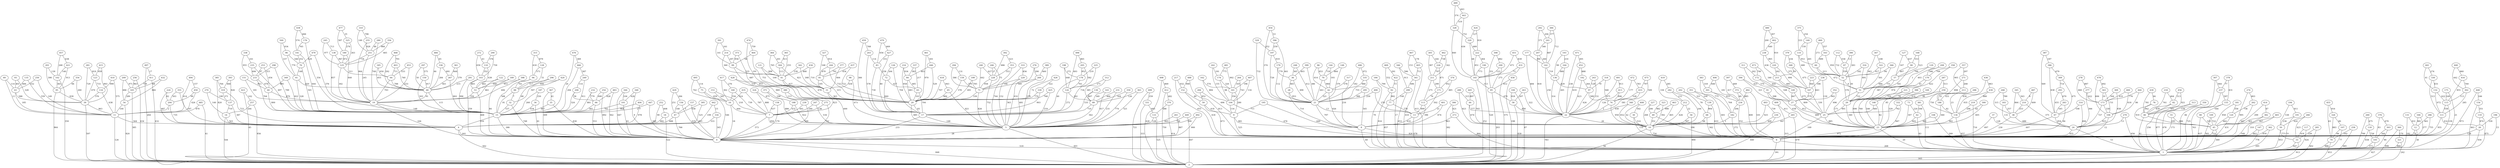 strict graph G {
0;
1;
2;
4;
5;
6;
7;
8;
9;
10;
11;
12;
13;
14;
15;
16;
17;
18;
19;
20;
21;
22;
23;
24;
25;
26;
27;
28;
29;
30;
31;
32;
33;
34;
35;
36;
37;
38;
39;
40;
41;
42;
43;
44;
45;
46;
47;
48;
49;
50;
51;
52;
53;
54;
55;
56;
57;
58;
59;
60;
61;
62;
63;
64;
65;
66;
67;
68;
69;
70;
71;
72;
73;
74;
75;
76;
77;
78;
79;
80;
81;
82;
83;
84;
85;
86;
87;
88;
89;
90;
91;
92;
93;
94;
95;
96;
97;
98;
99;
100;
101;
102;
103;
104;
105;
106;
107;
108;
109;
110;
111;
112;
113;
114;
115;
116;
117;
118;
119;
120;
121;
122;
123;
124;
125;
126;
127;
128;
129;
130;
131;
132;
133;
134;
135;
136;
137;
138;
139;
140;
141;
142;
143;
144;
145;
146;
147;
148;
149;
150;
151;
152;
153;
154;
155;
156;
157;
158;
159;
160;
161;
162;
163;
164;
165;
166;
167;
168;
169;
170;
171;
172;
173;
174;
175;
176;
177;
178;
179;
180;
181;
182;
183;
184;
185;
186;
187;
188;
189;
190;
191;
192;
193;
194;
195;
196;
197;
198;
199;
200;
201;
202;
203;
204;
205;
206;
207;
208;
209;
210;
211;
212;
213;
214;
215;
216;
217;
218;
219;
220;
221;
222;
223;
224;
225;
226;
227;
228;
229;
230;
231;
232;
233;
234;
235;
236;
237;
238;
239;
240;
241;
242;
243;
244;
245;
246;
247;
248;
249;
250;
251;
252;
253;
254;
255;
256;
257;
258;
259;
260;
261;
262;
263;
264;
265;
266;
267;
268;
269;
270;
271;
272;
273;
274;
275;
276;
277;
278;
279;
280;
281;
282;
283;
284;
285;
286;
287;
288;
289;
290;
291;
292;
293;
294;
295;
296;
297;
298;
299;
300;
301;
302;
303;
304;
305;
306;
307;
308;
309;
310;
311;
312;
313;
314;
315;
316;
317;
318;
319;
320;
321;
322;
323;
324;
325;
326;
327;
328;
329;
330;
331;
332;
333;
334;
335;
336;
337;
338;
339;
340;
341;
342;
343;
344;
345;
346;
347;
348;
349;
350;
351;
352;
353;
354;
355;
356;
357;
358;
359;
360;
361;
362;
363;
364;
365;
366;
367;
368;
369;
370;
371;
372;
373;
374;
375;
376;
377;
378;
379;
380;
381;
382;
383;
384;
385;
386;
387;
388;
389;
390;
391;
392;
393;
394;
395;
396;
397;
398;
399;
400;
401;
402;
403;
404;
405;
406;
407;
408;
409;
410;
411;
412;
413;
414;
415;
416;
417;
418;
419;
420;
421;
422;
423;
424;
425;
426;
427;
428;
429;
430;
431;
432;
433;
434;
435;
436;
437;
438;
439;
440;
441;
442;
443;
444;
445;
446;
447;
448;
449;
450;
451;
452;
453;
454;
455;
456;
457;
458;
459;
460;
461;
462;
463;
464;
465;
466;
467;
468;
469;
470;
471;
472;
473;
474;
475;
476;
477;
478;
479;
480;
481;
482;
483;
484;
485;
486;
487;
488;
489;
490;
491;
492;
493;
494;
495;
496;
497;
498;
499;
500;
45 -- 1  [label=369];
82 -- 1  [label=256];
109 -- 1  [label=583];
476 -- 466  [label=369];
465 -- 45  [label=667];
445 -- 10  [label=502];
126 -- 72  [label=264];
178 -- 124  [label=761];
297 -- 48  [label=50];
81 -- 20  [label=315];
6 -- 1  [label=268];
449 -- 5  [label=728];
446 -- 84  [label=403];
449 -- 2  [label=647];
62 -- 1  [label=83];
65 -- 5  [label=821];
209 -- 165  [label=971];
245 -- 125  [label=977];
1 -- 2  [label=163];
305 -- 226  [label=164];
376 -- 105  [label=83];
64 -- 19  [label=793];
288 -- 134  [label=23];
438 -- 141  [label=574];
74 -- 10  [label=950];
287 -- 259  [label=513];
311 -- 172  [label=202];
306 -- 1  [label=382];
460 -- 163  [label=557];
383 -- 182  [label=775];
207 -- 22  [label=818];
337 -- 63  [label=217];
281 -- 123  [label=819];
333 -- 5  [label=152];
266 -- 50  [label=924];
33 -- 1  [label=647];
175 -- 115  [label=169];
99 -- 41  [label=535];
8 -- 6  [label=826];
455 -- 79  [label=63];
474 -- 20  [label=191];
250 -- 11  [label=149];
302 -- 115  [label=113];
90 -- 29  [label=541];
132 -- 115  [label=622];
70 -- 42  [label=960];
428 -- 275  [label=969];
469 -- 422  [label=291];
159 -- 71  [label=379];
461 -- 446  [label=501];
473 -- 149  [label=340];
127 -- 90  [label=637];
442 -- 334  [label=15];
290 -- 103  [label=759];
237 -- 1  [label=725];
464 -- 99  [label=58];
234 -- 182  [label=206];
170 -- 29  [label=974];
193 -- 164  [label=210];
415 -- 123  [label=959];
436 -- 430  [label=963];
414 -- 382  [label=67];
322 -- 52  [label=417];
296 -- 88  [label=517];
151 -- 19  [label=181];
401 -- 13  [label=21];
212 -- 10  [label=626];
26 -- 1  [label=930];
59 -- 9  [label=418];
40 -- 15  [label=800];
106 -- 6  [label=12];
201 -- 102  [label=139];
43 -- 11  [label=185];
38 -- 24  [label=686];
29 -- 23  [label=340];
195 -- 6  [label=649];
436 -- 134  [label=839];
437 -- 20  [label=722];
237 -- 155  [label=597];
44 -- 22  [label=577];
314 -- 67  [label=108];
219 -- 134  [label=206];
256 -- 165  [label=963];
402 -- 220  [label=910];
405 -- 341  [label=711];
162 -- 104  [label=884];
380 -- 275  [label=113];
389 -- 269  [label=460];
20 -- 5  [label=685];
20 -- 17  [label=83];
30 -- 10  [label=514];
141 -- 76  [label=352];
54 -- 2  [label=920];
74 -- 22  [label=2];
71 -- 20  [label=339];
205 -- 124  [label=582];
309 -- 67  [label=475];
314 -- 6  [label=494];
289 -- 10  [label=923];
435 -- 7  [label=787];
163 -- 60  [label=899];
81 -- 31  [label=195];
33 -- 2  [label=913];
360 -- 321  [label=170];
484 -- 336  [label=65];
248 -- 21  [label=412];
31 -- 5  [label=600];
327 -- 244  [label=914];
409 -- 2  [label=315];
313 -- 46  [label=481];
267 -- 48  [label=563];
94 -- 88  [label=761];
61 -- 48  [label=820];
299 -- 1  [label=653];
398 -- 53  [label=953];
58 -- 2  [label=839];
97 -- 22  [label=426];
475 -- 433  [label=797];
365 -- 304  [label=611];
250 -- 43  [label=332];
241 -- 207  [label=346];
414 -- 45  [label=299];
355 -- 4  [label=197];
7 -- 0  [label=573];
183 -- 24  [label=131];
448 -- 1  [label=873];
387 -- 386  [label=187];
121 -- 31  [label=109];
87 -- 29  [label=30];
395 -- 47  [label=558];
312 -- 89  [label=385];
115 -- 111  [label=558];
458 -- 2  [label=198];
249 -- 15  [label=911];
27 -- 23  [label=489];
191 -- 50  [label=236];
35 -- 0  [label=830];
419 -- 282  [label=285];
276 -- 269  [label=290];
456 -- 82  [label=513];
462 -- 226  [label=738];
153 -- 7  [label=218];
102 -- 95  [label=383];
135 -- 43  [label=666];
202 -- 68  [label=78];
220 -- 167  [label=994];
320 -- 222  [label=689];
277 -- 24  [label=366];
498 -- 412  [label=869];
89 -- 5  [label=562];
405 -- 1  [label=415];
148 -- 21  [label=370];
234 -- 6  [label=552];
44 -- 10  [label=674];
134 -- 1  [label=457];
264 -- 104  [label=743];
326 -- 79  [label=883];
402 -- 238  [label=640];
440 -- 302  [label=442];
48 -- 15  [label=115];
172 -- 27  [label=548];
197 -- 21  [label=726];
430 -- 219  [label=880];
47 -- 0  [label=766];
73 -- 62  [label=220];
325 -- 180  [label=276];
226 -- 211  [label=707];
411 -- 165  [label=719];
291 -- 15  [label=996];
23 -- 1  [label=20];
190 -- 2  [label=520];
319 -- 4  [label=723];
323 -- 10  [label=392];
468 -- 48  [label=292];
39 -- 2  [label=597];
313 -- 1  [label=877];
61 -- 15  [label=328];
162 -- 161  [label=574];
446 -- 20  [label=529];
127 -- 57  [label=167];
41 -- 20  [label=678];
252 -- 18  [label=408];
363 -- 89  [label=126];
434 -- 41  [label=468];
301 -- 182  [label=764];
36 -- 21  [label=490];
300 -- 134  [label=62];
57 -- 29  [label=387];
388 -- 23  [label=760];
171 -- 13  [label=502];
451 -- 431  [label=839];
120 -- 45  [label=662];
321 -- 2  [label=242];
403 -- 64  [label=711];
452 -- 192  [label=888];
24 -- 6  [label=855];
79 -- 2  [label=853];
360 -- 2  [label=896];
381 -- 62  [label=166];
421 -- 95  [label=913];
48 -- 19  [label=91];
373 -- 99  [label=958];
79 -- 1  [label=888];
172 -- 149  [label=444];
91 -- 27  [label=398];
480 -- 402  [label=307];
458 -- 85  [label=612];
467 -- 405  [label=178];
71 -- 5  [label=826];
10 -- 2  [label=56];
165 -- 54  [label=289];
187 -- 34  [label=250];
422 -- 1  [label=17];
63 -- 20  [label=103];
145 -- 2  [label=252];
199 -- 20  [label=491];
160 -- 7  [label=739];
448 -- 154  [label=166];
64 -- 48  [label=788];
112 -- 87  [label=558];
46 -- 45  [label=195];
115 -- 0  [label=239];
261 -- 5  [label=805];
34 -- 0  [label=81];
16 -- 7  [label=444];
200 -- 145  [label=123];
371 -- 188  [label=196];
158 -- 0  [label=179];
212 -- 56  [label=22];
214 -- 41  [label=360];
499 -- 331  [label=259];
70 -- 21  [label=263];
356 -- 125  [label=465];
179 -- 21  [label=112];
15 -- 4  [label=816];
267 -- 15  [label=802];
457 -- 102  [label=268];
467 -- 341  [label=153];
394 -- 27  [label=321];
111 -- 26  [label=432];
253 -- 233  [label=97];
120 -- 6  [label=431];
56 -- 2  [label=990];
298 -- 233  [label=315];
57 -- 51  [label=751];
372 -- 6  [label=600];
188 -- 5  [label=922];
262 -- 120  [label=736];
434 -- 31  [label=710];
496 -- 205  [label=865];
238 -- 215  [label=636];
222 -- 145  [label=851];
379 -- 167  [label=375];
174 -- 104  [label=88];
254 -- 0  [label=892];
298 -- 15  [label=799];
214 -- 99  [label=297];
21 -- 13  [label=13];
82 -- 46  [label=839];
180 -- 125  [label=872];
178 -- 17  [label=40];
412 -- 370  [label=482];
367 -- 0  [label=309];
417 -- 160  [label=276];
15 -- 0  [label=388];
126 -- 17  [label=704];
159 -- 20  [label=378];
235 -- 15  [label=497];
0 -- 2  [label=848];
413 -- 74  [label=896];
192 -- 22  [label=423];
394 -- 91  [label=425];
381 -- 1  [label=111];
197 -- 179  [label=919];
124 -- 17  [label=272];
59 -- 6  [label=673];
354 -- 39  [label=260];
408 -- 10  [label=42];
9 -- 8  [label=881];
404 -- 15  [label=964];
99 -- 20  [label=953];
410 -- 116  [label=999];
332 -- 6  [label=947];
12 -- 0  [label=74];
95 -- 39  [label=839];
463 -- 49  [label=990];
393 -- 137  [label=926];
352 -- 25  [label=696];
37 -- 24  [label=128];
407 -- 104  [label=116];
382 -- 45  [label=401];
167 -- 25  [label=330];
473 -- 172  [label=740];
100 -- 2  [label=87];
432 -- 54  [label=984];
444 -- 173  [label=776];
73 -- 23  [label=307];
392 -- 228  [label=686];
386 -- 309  [label=679];
302 -- 111  [label=285];
204 -- 11  [label=2];
188 -- 7  [label=432];
459 -- 17  [label=366];
107 -- 79  [label=66];
361 -- 48  [label=379];
130 -- 17  [label=535];
249 -- 206  [label=114];
286 -- 0  [label=755];
295 -- 21  [label=388];
50 -- 33  [label=773];
483 -- 66  [label=628];
432 -- 165  [label=68];
393 -- 319  [label=466];
203 -- 83  [label=114];
500 -- 96  [label=934];
105 -- 1  [label=373];
491 -- 22  [label=875];
60 -- 52  [label=213];
216 -- 20  [label=958];
108 -- 1  [label=309];
447 -- 15  [label=277];
138 -- 125  [label=967];
332 -- 25  [label=762];
396 -- 21  [label=461];
447 -- 0  [label=360];
476 -- 15  [label=20];
258 -- 79  [label=162];
50 -- 1  [label=953];
333 -- 229  [label=656];
382 -- 1  [label=168];
440 -- 416  [label=960];
424 -- 320  [label=127];
53 -- 19  [label=356];
142 -- 136  [label=719];
480 -- 238  [label=200];
26 -- 0  [label=128];
482 -- 234  [label=885];
346 -- 341  [label=596];
56 -- 10  [label=587];
119 -- 26  [label=974];
196 -- 0  [label=15];
293 -- 67  [label=455];
494 -- 450  [label=157];
244 -- 81  [label=879];
273 -- 1  [label=864];
218 -- 46  [label=761];
284 -- 9  [label=496];
397 -- 372  [label=469];
291 -- 48  [label=215];
385 -- 319  [label=764];
344 -- 0  [label=647];
121 -- 41  [label=908];
75 -- 16  [label=659];
68 -- 10  [label=68];
337 -- 84  [label=382];
194 -- 50  [label=538];
67 -- 6  [label=607];
386 -- 67  [label=838];
110 -- 103  [label=352];
270 -- 137  [label=199];
265 -- 2  [label=479];
164 -- 22  [label=265];
98 -- 5  [label=673];
42 -- 21  [label=321];
220 -- 215  [label=302];
210 -- 38  [label=253];
201 -- 95  [label=398];
29 -- 25  [label=901];
373 -- 20  [label=687];
389 -- 5  [label=279];
215 -- 167  [label=685];
484 -- 48  [label=46];
376 -- 303  [label=479];
498 -- 2  [label=428];
179 -- 36  [label=779];
140 -- 114  [label=159];
275 -- 7  [label=138];
173 -- 24  [label=727];
252 -- 4  [label=90];
122 -- 53  [label=462];
466 -- 249  [label=587];
441 -- 132  [label=41];
342 -- 31  [label=308];
357 -- 213  [label=905];
139 -- 68  [label=904];
105 -- 2  [label=827];
83 -- 72  [label=258];
114 -- 60  [label=953];
362 -- 2  [label=295];
366 -- 29  [label=984];
422 -- 92  [label=15];
18 -- 2  [label=522];
170 -- 51  [label=41];
293 -- 283  [label=670];
470 -- 83  [label=656];
418 -- 20  [label=707];
278 -- 277  [label=887];
143 -- 89  [label=349];
255 -- 19  [label=964];
457 -- 421  [label=638];
208 -- 170  [label=398];
140 -- 52  [label=265];
187 -- 15  [label=260];
265 -- 10  [label=447];
283 -- 67  [label=545];
308 -- 85  [label=351];
431 -- 2  [label=575];
39 -- 11  [label=963];
84 -- 20  [label=683];
294 -- 71  [label=586];
451 -- 145  [label=671];
133 -- 5  [label=128];
493 -- 10  [label=925];
28 -- 21  [label=953];
304 -- 31  [label=821];
426 -- 339  [label=322];
150 -- 48  [label=917];
229 -- 71  [label=146];
330 -- 132  [label=631];
263 -- 22  [label=322];
370 -- 133  [label=588];
122 -- 19  [label=861];
130 -- 89  [label=807];
358 -- 29  [label=622];
378 -- 155  [label=631];
392 -- 353  [label=523];
493 -- 230  [label=739];
494 -- 11  [label=614];
374 -- 171  [label=952];
286 -- 12  [label=461];
380 -- 7  [label=423];
282 -- 10  [label=244];
490 -- 13  [label=276];
309 -- 293  [label=714];
125 -- 19  [label=302];
134 -- 23  [label=982];
96 -- 76  [label=546];
118 -- 1  [label=838];
136 -- 22  [label=314];
401 -- 8  [label=874];
85 -- 2  [label=203];
92 -- 77  [label=992];
87 -- 52  [label=559];
221 -- 29  [label=559];
297 -- 150  [label=575];
486 -- 21  [label=182];
262 -- 6  [label=367];
222 -- 190  [label=364];
63 -- 17  [label=704];
131 -- 12  [label=931];
466 -- 15  [label=284];
303 -- 105  [label=344];
347 -- 51  [label=943];
77 -- 1  [label=857];
186 -- 134  [label=92];
14 -- 4  [label=563];
101 -- 15  [label=761];
433 -- 74  [label=528];
104 -- 9  [label=116];
378 -- 237  [label=77];
155 -- 1  [label=763];
161 -- 104  [label=356];
185 -- 48  [label=855];
307 -- 1  [label=46];
491 -- 413  [label=913];
471 -- 22  [label=238];
10 -- 6  [label=754];
35 -- 15  [label=887];
148 -- 70  [label=864];
258 -- 2  [label=685];
146 -- 23  [label=82];
246 -- 228  [label=27];
415 -- 39  [label=893];
168 -- 57  [label=523];
25 -- 6  [label=169];
32 -- 0  [label=748];
454 -- 21  [label=374];
54 -- 11  [label=100];
479 -- 76  [label=429];
76 -- 61  [label=148];
455 -- 326  [label=916];
353 -- 5  [label=744];
177 -- 22  [label=484];
217 -- 152  [label=932];
189 -- 0  [label=84];
352 -- 27  [label=902];
125 -- 64  [label=311];
66 -- 0  [label=553];
408 -- 30  [label=502];
344 -- 101  [label=104];
233 -- 40  [label=478];
315 -- 128  [label=879];
282 -- 212  [label=153];
357 -- 271  [label=297];
349 -- 40  [label=895];
488 -- 152  [label=906];
276 -- 5  [label=432];
464 -- 20  [label=751];
0 -- 1  [label=519];
12 -- 1  [label=38];
169 -- 146  [label=418];
14 -- 2  [label=544];
292 -- 241  [label=204];
147 -- 6  [label=463];
349 -- 15  [label=822];
370 -- 2  [label=414];
95 -- 2  [label=964];
338 -- 233  [label=955];
490 -- 21  [label=259];
328 -- 145  [label=840];
143 -- 5  [label=617];
145 -- 85  [label=313];
280 -- 19  [label=749];
248 -- 36  [label=365];
288 -- 186  [label=431];
244 -- 20  [label=732];
300 -- 23  [label=605];
319 -- 137  [label=371];
350 -- 46  [label=136];
86 -- 42  [label=614];
396 -- 197  [label=259];
417 -- 16  [label=362];
109 -- 45  [label=722];
460 -- 60  [label=273];
372 -- 234  [label=60];
284 -- 59  [label=852];
261 -- 0  [label=887];
292 -- 207  [label=371];
453 -- 64  [label=533];
495 -- 75  [label=114];
365 -- 41  [label=255];
271 -- 213  [label=268];
317 -- 8  [label=216];
251 -- 125  [label=734];
263 -- 58  [label=207];
211 -- 171  [label=299];
371 -- 5  [label=886];
53 -- 0  [label=468];
128 -- 88  [label=51];
351 -- 6  [label=601];
22 -- 2  [label=783];
326 -- 107  [label=80];
482 -- 6  [label=101];
398 -- 19  [label=406];
400 -- 106  [label=618];
470 -- 427  [label=469];
108 -- 23  [label=861];
384 -- 142  [label=712];
97 -- 74  [label=589];
23 -- 6  [label=972];
312 -- 124  [label=271];
98 -- 31  [label=436];
390 -- 87  [label=13];
277 -- 173  [label=622];
49 -- 10  [label=351];
149 -- 27  [label=847];
165 -- 2  [label=385];
497 -- 411  [label=17];
241 -- 142  [label=687];
104 -- 6  [label=476];
51 -- 29  [label=722];
320 -- 145  [label=68];
141 -- 15  [label=644];
218 -- 82  [label=464];
123 -- 116  [label=733];
273 -- 8  [label=963];
359 -- 5  [label=774];
118 -- 105  [label=726];
329 -- 21  [label=732];
367 -- 35  [label=41];
437 -- 81  [label=454];
182 -- 6  [label=272];
444 -- 106  [label=86];
230 -- 2  [label=440];
310 -- 251  [label=149];
166 -- 0  [label=277];
472 -- 433  [label=783];
103 -- 0  [label=259];
96 -- 61  [label=770];
226 -- 171  [label=671];
310 -- 255  [label=796];
175 -- 0  [label=21];
119 -- 1  [label=875];
184 -- 1  [label=79];
27 -- 25  [label=912];
156 -- 0  [label=635];
176 -- 141  [label=765];
136 -- 97  [label=629];
152 -- 59  [label=49];
257 -- 14  [label=264];
242 -- 174  [label=191];
213 -- 134  [label=750];
433 -- 22  [label=581];
468 -- 403  [label=791];
495 -- 16  [label=742];
390 -- 52  [label=283];
270 -- 14  [label=140];
441 -- 330  [label=274];
450 -- 204  [label=99];
285 -- 33  [label=226];
325 -- 125  [label=263];
69 -- 11  [label=11];
117 -- 1  [label=924];
137 -- 4  [label=387];
231 -- 5  [label=231];
336 -- 48  [label=284];
227 -- 10  [label=268];
239 -- 0  [label=509];
100 -- 58  [label=918];
259 -- 23  [label=329];
345 -- 210  [label=563];
384 -- 241  [label=377];
11 -- 4  [label=564];
331 -- 2  [label=333];
350 -- 1  [label=478];
78 -- 45  [label=919];
129 -- 51  [label=1];
453 -- 19  [label=233];
355 -- 204  [label=503];
110 -- 53  [label=439];
411 -- 2  [label=432];
72 -- 17  [label=840];
129 -- 57  [label=799];
240 -- 71  [label=442];
409 -- 265  [label=411];
163 -- 52  [label=950];
13 -- 1  [label=678];
142 -- 22  [label=258];
40 -- 19  [label=870];
65 -- 20  [label=984];
306 -- 273  [label=421];
223 -- 167  [label=844];
223 -- 27  [label=643];
199 -- 71  [label=785];
418 -- 65  [label=943];
488 -- 6  [label=813];
295 -- 8  [label=545];
341 -- 299  [label=496];
183 -- 38  [label=257];
439 -- 46  [label=781];
231 -- 89  [label=484];
211 -- 113  [label=275];
474 -- 464  [label=759];
469 -- 92  [label=552];
181 -- 120  [label=356];
151 -- 40  [label=913];
116 -- 39  [label=376];
116 -- 11  [label=638];
36 -- 28  [label=483];
499 -- 2  [label=721];
103 -- 53  [label=883];
489 -- 443  [label=443];
5 -- 0  [label=28];
4 -- 2  [label=562];
189 -- 53  [label=948];
216 -- 84  [label=934];
49 -- 6  [label=206];
246 -- 71  [label=75];
221 -- 23  [label=690];
228 -- 5  [label=752];
156 -- 47  [label=148];
329 -- 197  [label=652];
359 -- 89  [label=504];
486 -- 335  [label=972];
406 -- 301  [label=646];
8 -- 1  [label=60];
131 -- 1  [label=182];
180 -- 19  [label=640];
191 -- 1  [label=51];
210 -- 24  [label=375];
124 -- 89  [label=162];
181 -- 45  [label=958];
200 -- 85  [label=275];
383 -- 301  [label=318];
345 -- 38  [label=864];
224 -- 204  [label=82];
445 -- 44  [label=897];
166 -- 12  [label=981];
342 -- 41  [label=239];
80 -- 45  [label=515];
144 -- 42  [label=193];
430 -- 134  [label=935];
85 -- 58  [label=678];
269 -- 5  [label=681];
245 -- 138  [label=713];
78 -- 46  [label=942];
348 -- 101  [label=628];
236 -- 167  [label=186];
281 -- 39  [label=729];
84 -- 63  [label=485];
117 -- 33  [label=418];
285 -- 2  [label=402];
6 -- 2  [label=391];
317 -- 42  [label=578];
348 -- 0  [label=9];
462 -- 211  [label=342];
247 -- 5  [label=534];
194 -- 191  [label=911];
407 -- 161  [label=196];
279 -- 24  [label=13];
28 -- 8  [label=714];
242 -- 104  [label=155];
16 -- 0  [label=18];
154 -- 119  [label=351];
356 -- 251  [label=984];
266 -- 33  [label=423];
307 -- 237  [label=944];
340 -- 10  [label=652];
243 -- 22  [label=151];
228 -- 71  [label=958];
465 -- 6  [label=310];
139 -- 6  [label=633];
368 -- 167  [label=475];
158 -- 7  [label=637];
254 -- 66  [label=690];
397 -- 234  [label=417];
55 -- 6  [label=173];
399 -- 21  [label=386];
58 -- 22  [label=458];
93 -- 43  [label=401];
229 -- 5  [label=363];
279 -- 1  [label=656];
91 -- 23  [label=638];
135 -- 11  [label=559];
9 -- 6  [label=525];
167 -- 27  [label=570];
185 -- 64  [label=650];
492 -- 5  [label=299];
90 -- 57  [label=807];
315 -- 94  [label=418];
410 -- 11  [label=575];
475 -- 74  [label=509];
496 -- 124  [label=493];
138 -- 19  [label=857];
316 -- 51  [label=691];
330 -- 111  [label=513];
336 -- 267  [label=691];
192 -- 97  [label=264];
459 -- 203  [label=768];
347 -- 322  [label=108];
274 -- 6  [label=995];
215 -- 25  [label=675];
487 -- 38  [label=609];
52 -- 29  [label=576];
17 -- 0  [label=233];
259 -- 146  [label=46];
366 -- 52  [label=94];
321 -- 1  [label=880];
489 -- 328  [label=374];
146 -- 25  [label=460];
269 -- 71  [label=569];
113 -- 8  [label=396];
477 -- 325  [label=35];
427 -- 17  [label=80];
427 -- 83  [label=251];
225 -- 17  [label=734];
450 -- 11  [label=426];
164 -- 136  [label=880];
324 -- 158  [label=875];
206 -- 15  [label=324];
456 -- 46  [label=921];
369 -- 24  [label=458];
193 -- 136  [label=99];
184 -- 92  [label=790];
66 -- 15  [label=365];
101 -- 0  [label=61];
275 -- 0  [label=702];
25 -- 23  [label=885];
328 -- 320  [label=752];
111 -- 0  [label=955];
412 -- 2  [label=750];
144 -- 70  [label=718];
147 -- 1  [label=778];
253 -- 40  [label=454];
431 -- 145  [label=73];
260 -- 118  [label=475];
304 -- 41  [label=113];
182 -- 10  [label=1];
62 -- 23  [label=602];
374 -- 113  [label=485];
331 -- 133  [label=603];
161 -- 9  [label=280];
280 -- 251  [label=48];
377 -- 31  [label=664];
399 -- 36  [label=403];
479 -- 15  [label=376];
171 -- 113  [label=76];
106 -- 24  [label=833];
287 -- 23  [label=85];
278 -- 173  [label=660];
429 -- 47  [label=251];
472 -- 74  [label=177];
240 -- 228  [label=627];
42 -- 8  [label=926];
361 -- 267  [label=844];
257 -- 2  [label=956];
80 -- 1  [label=627];
387 -- 67  [label=569];
424 -- 222  [label=919];
37 -- 6  [label=697];
439 -- 78  [label=94];
492 -- 0  [label=900];
77 -- 13  [label=778];
72 -- 63  [label=427];
272 -- 110  [label=43];
18 -- 4  [label=682];
203 -- 17  [label=578];
251 -- 19  [label=245];
290 -- 110  [label=376];
375 -- 114  [label=333];
68 -- 6  [label=342];
76 -- 15  [label=501];
340 -- 22  [label=930];
303 -- 1  [label=90];
353 -- 228  [label=553];
416 -- 115  [label=855];
113 -- 13  [label=899];
133 -- 2  [label=525];
114 -- 52  [label=480];
239 -- 7  [label=441];
233 -- 15  [label=764];
334 -- 0  [label=345];
341 -- 1  [label=410];
174 -- 161  [label=320];
463 -- 10  [label=465];
208 -- 51  [label=403];
388 -- 29  [label=56];
443 -- 145  [label=436];
442 -- 4  [label=199];
7 -- 5  [label=856];
168 -- 90  [label=553];
67 -- 24  [label=854];
481 -- 161  [label=902];
206 -- 66  [label=58];
478 -- 343  [label=492];
94 -- 15  [label=588];
30 -- 6  [label=110];
224 -- 4  [label=487];
289 -- 44  [label=515];
343 -- 173  [label=10];
217 -- 6  [label=455];
13 -- 8  [label=410];
268 -- 38  [label=315];
283 -- 6  [label=84];
88 -- 15  [label=91];
364 -- 304  [label=201];
24 -- 1  [label=53];
256 -- 2  [label=634];
400 -- 173  [label=419];
335 -- 42  [label=966];
301 -- 234  [label=833];
421 -- 102  [label=140];
236 -- 25  [label=130];
487 -- 210  [label=8];
219 -- 1  [label=716];
41 -- 31  [label=427];
31 -- 20  [label=363];
358 -- 170  [label=709];
198 -- 178  [label=272];
247 -- 7  [label=249];
209 -- 54  [label=486];
327 -- 81  [label=168];
363 -- 5  [label=521];
207 -- 142  [label=260];
202 -- 139  [label=321];
369 -- 173  [label=344];
152 -- 6  [label=418];
368 -- 215  [label=59];
22 -- 10  [label=26];
83 -- 17  [label=730];
305 -- 211  [label=387];
60 -- 51  [label=672];
338 -- 235  [label=161];
55 -- 45  [label=866];
375 -- 140  [label=254];
391 -- 214  [label=161];
225 -- 178  [label=219];
102 -- 2  [label=359];
227 -- 49  [label=206];
316 -- 52  [label=182];
403 -- 48  [label=740];
452 -- 22  [label=619];
137 -- 14  [label=710];
324 -- 7  [label=888];
425 -- 20  [label=768];
47 -- 4  [label=688];
75 -- 0  [label=546];
190 -- 145  [label=773];
243 -- 97  [label=128];
123 -- 39  [label=470];
69 -- 43  [label=114];
272 -- 103  [label=659];
34 -- 15  [label=634];
38 -- 6  [label=230];
419 -- 212  [label=336];
153 -- 16  [label=345];
238 -- 220  [label=965];
264 -- 161  [label=183];
86 -- 70  [label=853];
426 -- 20  [label=72];
149 -- 25  [label=809];
294 -- 159  [label=131];
19 -- 15  [label=148];
416 -- 302  [label=740];
177 -- 142  [label=394];
232 -- 15  [label=881];
195 -- 9  [label=711];
260 -- 1  [label=799];
423 -- 2  [label=45];
255 -- 251  [label=928];
351 -- 139  [label=104];
483 -- 0  [label=562];
323 -- 49  [label=982];
107 -- 1  [label=77];
52 -- 51  [label=6];
11 -- 2  [label=126];
150 -- 15  [label=503];
443 -- 328  [label=519];
461 -- 20  [label=970];
377 -- 81  [label=791];
385 -- 4  [label=820];
157 -- 47  [label=5];
112 -- 52  [label=732];
311 -- 27  [label=570];
500 -- 61  [label=337];
339 -- 20  [label=770];
92 -- 1  [label=916];
186 -- 23  [label=360];
154 -- 1  [label=463];
176 -- 15  [label=354];
308 -- 200  [label=882];
404 -- 4  [label=978];
485 -- 2  [label=41];
413 -- 22  [label=126];
429 -- 156  [label=284];
230 -- 10  [label=469];
271 -- 186  [label=898];
438 -- 176  [label=666];
454 -- 396  [label=53];
213 -- 186  [label=35];
296 -- 15  [label=68];
395 -- 4  [label=525];
157 -- 0  [label=845];
339 -- 17  [label=903];
51 -- 23  [label=171];
19 -- 0  [label=164];
43 -- 39  [label=588];
155 -- 80  [label=544];
318 -- 74  [label=568];
391 -- 99  [label=141];
17 -- 5  [label=148];
198 -- 124  [label=648];
420 -- 88  [label=640];
196 -- 26  [label=339];
481 -- 174  [label=775];
89 -- 17  [label=710];
173 -- 106  [label=330];
93 -- 39  [label=328];
435 -- 16  [label=314];
268 -- 183  [label=789];
318 -- 97  [label=79];
334 -- 4  [label=333];
299 -- 77  [label=140];
32 -- 15  [label=537];
364 -- 41  [label=765];
379 -- 368  [label=334];
322 -- 51  [label=501];
160 -- 16  [label=556];
45 -- 6  [label=714];
204 -- 4  [label=735];
362 -- 6  [label=818];
478 -- 106  [label=606];
497 -- 2  [label=264];
5 -- 2  [label=601];
485 -- 11  [label=870];
235 -- 233  [label=406];
4 -- 0  [label=441];
420 -- 32  [label=597];
128 -- 94  [label=573];
88 -- 32  [label=7];
354 -- 95  [label=84];
46 -- 1  [label=41];
335 -- 21  [label=755];
346 -- 299  [label=913];
425 -- 5  [label=219];
406 -- 234  [label=181];
21 -- 8  [label=797];
169 -- 23  [label=546];
471 -- 452  [label=305];
232 -- 66  [label=779];
274 -- 262  [label=803];
132 -- 111  [label=672];
428 -- 380  [label=559];
343 -- 106  [label=731];
477 -- 180  [label=587];
423 -- 257  [label=102];
205 -- 178  [label=952];
}
